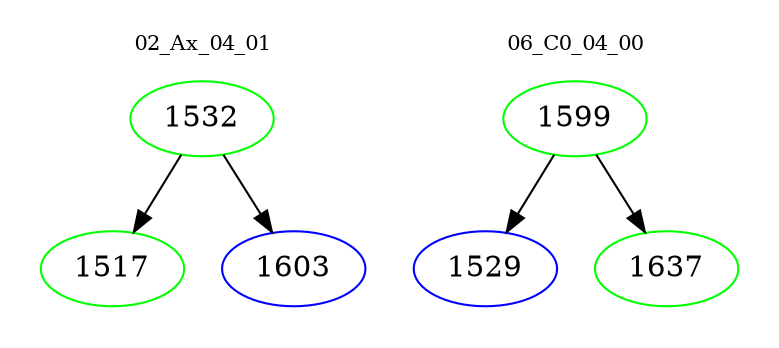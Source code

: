 digraph{
subgraph cluster_0 {
color = white
label = "02_Ax_04_01";
fontsize=10;
T0_1532 [label="1532", color="green"]
T0_1532 -> T0_1517 [color="black"]
T0_1517 [label="1517", color="green"]
T0_1532 -> T0_1603 [color="black"]
T0_1603 [label="1603", color="blue"]
}
subgraph cluster_1 {
color = white
label = "06_C0_04_00";
fontsize=10;
T1_1599 [label="1599", color="green"]
T1_1599 -> T1_1529 [color="black"]
T1_1529 [label="1529", color="blue"]
T1_1599 -> T1_1637 [color="black"]
T1_1637 [label="1637", color="green"]
}
}
